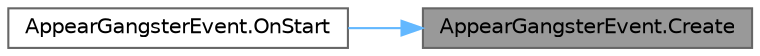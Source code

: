digraph "AppearGangsterEvent.Create"
{
 // LATEX_PDF_SIZE
  bgcolor="transparent";
  edge [fontname=Helvetica,fontsize=10,labelfontname=Helvetica,labelfontsize=10];
  node [fontname=Helvetica,fontsize=10,shape=box,height=0.2,width=0.4];
  rankdir="RL";
  Node1 [id="Node000001",label="AppearGangsterEvent.Create",height=0.2,width=0.4,color="gray40", fillcolor="grey60", style="filled", fontcolor="black",tooltip=" "];
  Node1 -> Node2 [id="edge1_Node000001_Node000002",dir="back",color="steelblue1",style="solid",tooltip=" "];
  Node2 [id="Node000002",label="AppearGangsterEvent.OnStart",height=0.2,width=0.4,color="grey40", fillcolor="white", style="filled",URL="$class_appear_gangster_event.html#afb7fce13c240024d12b6743a997ef364",tooltip="イベントの開始 継承先でオーバーライドする"];
}

